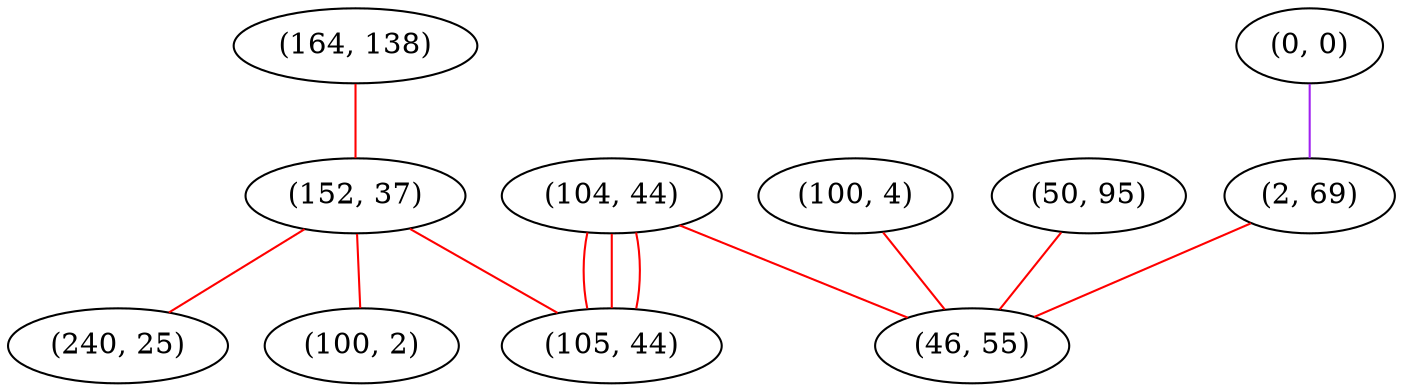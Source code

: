 graph "" {
"(164, 138)";
"(0, 0)";
"(104, 44)";
"(100, 4)";
"(152, 37)";
"(240, 25)";
"(50, 95)";
"(100, 2)";
"(2, 69)";
"(46, 55)";
"(105, 44)";
"(164, 138)" -- "(152, 37)"  [color=red, key=0, weight=1];
"(0, 0)" -- "(2, 69)"  [color=purple, key=0, weight=4];
"(104, 44)" -- "(46, 55)"  [color=red, key=0, weight=1];
"(104, 44)" -- "(105, 44)"  [color=red, key=0, weight=1];
"(104, 44)" -- "(105, 44)"  [color=red, key=1, weight=1];
"(104, 44)" -- "(105, 44)"  [color=red, key=2, weight=1];
"(100, 4)" -- "(46, 55)"  [color=red, key=0, weight=1];
"(152, 37)" -- "(240, 25)"  [color=red, key=0, weight=1];
"(152, 37)" -- "(105, 44)"  [color=red, key=0, weight=1];
"(152, 37)" -- "(100, 2)"  [color=red, key=0, weight=1];
"(50, 95)" -- "(46, 55)"  [color=red, key=0, weight=1];
"(2, 69)" -- "(46, 55)"  [color=red, key=0, weight=1];
}
